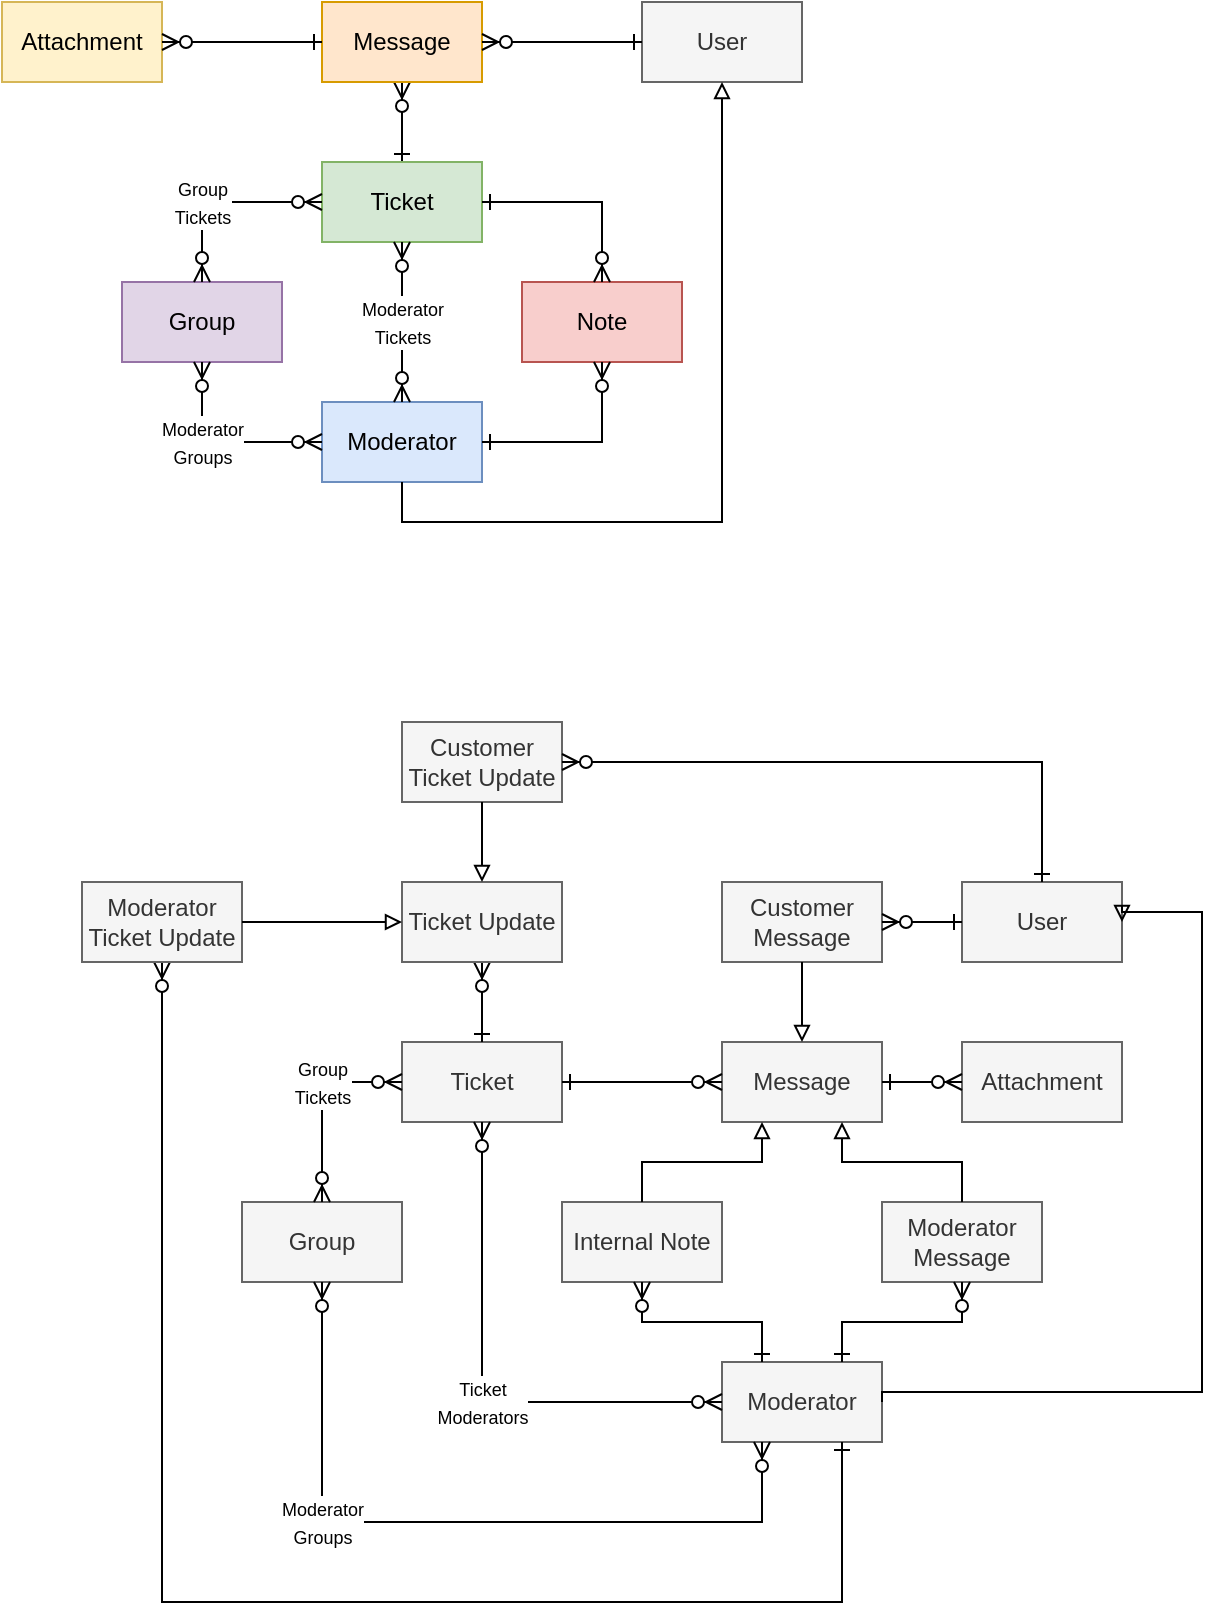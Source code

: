 <mxfile version="13.9.3" type="device"><diagram id="3AENRLrS1rhWcprdXuRo" name="Page-1"><mxGraphModel dx="825" dy="439" grid="1" gridSize="10" guides="1" tooltips="1" connect="1" arrows="1" fold="1" page="1" pageScale="1" pageWidth="827" pageHeight="1169" math="0" shadow="0"><root><mxCell id="0"/><mxCell id="1" parent="0"/><mxCell id="iunuia3AuWAtZcG6k-NJ-43" value="" style="edgeStyle=orthogonalEdgeStyle;rounded=0;orthogonalLoop=1;jettySize=auto;html=1;startArrow=ERone;startFill=0;endArrow=ERzeroToMany;endFill=1;exitX=0.5;exitY=0;exitDx=0;exitDy=0;entryX=0.5;entryY=1;entryDx=0;entryDy=0;" parent="1" source="iunuia3AuWAtZcG6k-NJ-1" target="iunuia3AuWAtZcG6k-NJ-42" edge="1"><mxGeometry relative="1" as="geometry"/></mxCell><mxCell id="iunuia3AuWAtZcG6k-NJ-1" value="Ticket" style="rounded=0;whiteSpace=wrap;html=1;fillColor=#d5e8d4;strokeColor=#82b366;" parent="1" vertex="1"><mxGeometry x="200" y="120" width="80" height="40" as="geometry"/></mxCell><mxCell id="iunuia3AuWAtZcG6k-NJ-2" value="User" style="rounded=0;whiteSpace=wrap;html=1;fillColor=#f5f5f5;strokeColor=#666666;fontColor=#333333;" parent="1" vertex="1"><mxGeometry x="360" y="40" width="80" height="40" as="geometry"/></mxCell><mxCell id="iunuia3AuWAtZcG6k-NJ-6" value="Moderator" style="rounded=0;whiteSpace=wrap;html=1;fillColor=#dae8fc;strokeColor=#6c8ebf;" parent="1" vertex="1"><mxGeometry x="200" y="240" width="80" height="40" as="geometry"/></mxCell><mxCell id="iunuia3AuWAtZcG6k-NJ-16" value="Group" style="rounded=0;whiteSpace=wrap;html=1;fillColor=#e1d5e7;strokeColor=#9673a6;" parent="1" vertex="1"><mxGeometry x="100" y="180" width="80" height="40" as="geometry"/></mxCell><mxCell id="iunuia3AuWAtZcG6k-NJ-36" value="" style="endArrow=block;html=1;strokeWidth=1;entryX=0.5;entryY=1;entryDx=0;entryDy=0;exitX=0.5;exitY=1;exitDx=0;exitDy=0;rounded=0;endFill=0;" parent="1" source="iunuia3AuWAtZcG6k-NJ-6" target="iunuia3AuWAtZcG6k-NJ-2" edge="1"><mxGeometry width="50" height="50" relative="1" as="geometry"><mxPoint x="50" y="50" as="sourcePoint"/><mxPoint x="210" y="-50" as="targetPoint"/><Array as="points"><mxPoint x="240" y="300"/><mxPoint x="400" y="300"/></Array></mxGeometry></mxCell><mxCell id="iunuia3AuWAtZcG6k-NJ-37" value="&lt;font style=&quot;font-size: 9px&quot;&gt;Moderator&lt;br&gt;Tickets&lt;/font&gt;" style="endArrow=ERzeroToMany;html=1;strokeWidth=1;entryX=0.5;entryY=0;entryDx=0;entryDy=0;exitX=0.5;exitY=1;exitDx=0;exitDy=0;rounded=0;startArrow=ERzeroToMany;startFill=1;endFill=1;" parent="1" source="iunuia3AuWAtZcG6k-NJ-1" target="iunuia3AuWAtZcG6k-NJ-6" edge="1"><mxGeometry width="50" height="50" relative="1" as="geometry"><mxPoint x="450" y="170" as="sourcePoint"/><mxPoint x="290" y="70" as="targetPoint"/><Array as="points"/><mxPoint as="offset"/></mxGeometry></mxCell><mxCell id="iunuia3AuWAtZcG6k-NJ-39" value="&lt;font style=&quot;font-size: 9px&quot;&gt;Moderator&lt;br&gt;Groups&lt;/font&gt;" style="endArrow=ERzeroToMany;html=1;strokeWidth=1;entryX=0;entryY=0.5;entryDx=0;entryDy=0;exitX=0.5;exitY=1;exitDx=0;exitDy=0;rounded=0;startArrow=ERzeroToMany;startFill=1;endFill=1;" parent="1" source="iunuia3AuWAtZcG6k-NJ-16" target="iunuia3AuWAtZcG6k-NJ-6" edge="1"><mxGeometry x="-0.2" width="50" height="50" relative="1" as="geometry"><mxPoint x="210" y="190" as="sourcePoint"/><mxPoint x="90" y="190" as="targetPoint"/><Array as="points"><mxPoint x="140" y="260"/></Array><mxPoint as="offset"/></mxGeometry></mxCell><mxCell id="iunuia3AuWAtZcG6k-NJ-40" value="&lt;font style=&quot;font-size: 9px&quot;&gt;Group&lt;br&gt;Tickets&lt;br&gt;&lt;/font&gt;" style="endArrow=ERzeroToMany;html=1;strokeWidth=1;entryX=0;entryY=0.5;entryDx=0;entryDy=0;exitX=0.5;exitY=0;exitDx=0;exitDy=0;rounded=0;startArrow=ERzeroToMany;startFill=1;endFill=1;" parent="1" source="iunuia3AuWAtZcG6k-NJ-16" target="iunuia3AuWAtZcG6k-NJ-1" edge="1"><mxGeometry x="-0.2" width="50" height="50" relative="1" as="geometry"><mxPoint x="290" y="190" as="sourcePoint"/><mxPoint x="410" y="190" as="targetPoint"/><Array as="points"><mxPoint x="140" y="140"/></Array><mxPoint as="offset"/></mxGeometry></mxCell><mxCell id="iunuia3AuWAtZcG6k-NJ-42" value="Message" style="rounded=0;whiteSpace=wrap;html=1;fillColor=#ffe6cc;strokeColor=#d79b00;" parent="1" vertex="1"><mxGeometry x="200" y="40" width="80" height="40" as="geometry"/></mxCell><mxCell id="iunuia3AuWAtZcG6k-NJ-44" value="" style="edgeStyle=orthogonalEdgeStyle;rounded=0;orthogonalLoop=1;jettySize=auto;html=1;startArrow=ERone;startFill=0;endArrow=ERzeroToMany;endFill=1;entryX=1;entryY=0.5;entryDx=0;entryDy=0;exitX=0;exitY=0.5;exitDx=0;exitDy=0;" parent="1" source="iunuia3AuWAtZcG6k-NJ-2" target="iunuia3AuWAtZcG6k-NJ-42" edge="1"><mxGeometry relative="1" as="geometry"><mxPoint x="210" y="70" as="sourcePoint"/><mxPoint x="90" y="70" as="targetPoint"/></mxGeometry></mxCell><mxCell id="iunuia3AuWAtZcG6k-NJ-45" value="Attachment" style="rounded=0;whiteSpace=wrap;html=1;fillColor=#fff2cc;strokeColor=#d6b656;" parent="1" vertex="1"><mxGeometry x="40" y="40" width="80" height="40" as="geometry"/></mxCell><mxCell id="iunuia3AuWAtZcG6k-NJ-46" value="" style="edgeStyle=orthogonalEdgeStyle;rounded=0;orthogonalLoop=1;jettySize=auto;html=1;startArrow=ERone;startFill=0;endArrow=ERzeroToMany;endFill=1;entryX=1;entryY=0.5;entryDx=0;entryDy=0;exitX=0;exitY=0.5;exitDx=0;exitDy=0;" parent="1" source="iunuia3AuWAtZcG6k-NJ-42" target="iunuia3AuWAtZcG6k-NJ-45" edge="1"><mxGeometry relative="1" as="geometry"><mxPoint x="250" y="-30" as="sourcePoint"/><mxPoint x="250" y="50" as="targetPoint"/></mxGeometry></mxCell><mxCell id="9eMFnhUDrpY-xiNaNsB7-2" value="Note" style="rounded=0;whiteSpace=wrap;html=1;fillColor=#f8cecc;strokeColor=#b85450;" parent="1" vertex="1"><mxGeometry x="300" y="180" width="80" height="40" as="geometry"/></mxCell><mxCell id="9eMFnhUDrpY-xiNaNsB7-3" value="" style="edgeStyle=orthogonalEdgeStyle;rounded=0;orthogonalLoop=1;jettySize=auto;html=1;startArrow=ERone;startFill=0;endArrow=ERzeroToMany;endFill=1;exitX=1;exitY=0.5;exitDx=0;exitDy=0;entryX=0.5;entryY=0;entryDx=0;entryDy=0;" parent="1" source="iunuia3AuWAtZcG6k-NJ-1" target="9eMFnhUDrpY-xiNaNsB7-2" edge="1"><mxGeometry relative="1" as="geometry"><mxPoint x="250" y="170" as="sourcePoint"/><mxPoint x="250" y="90" as="targetPoint"/></mxGeometry></mxCell><mxCell id="9eMFnhUDrpY-xiNaNsB7-4" value="" style="edgeStyle=orthogonalEdgeStyle;rounded=0;orthogonalLoop=1;jettySize=auto;html=1;startArrow=ERone;startFill=0;endArrow=ERzeroToMany;endFill=1;exitX=1;exitY=0.5;exitDx=0;exitDy=0;entryX=0.5;entryY=1;entryDx=0;entryDy=0;" parent="1" source="iunuia3AuWAtZcG6k-NJ-6" target="9eMFnhUDrpY-xiNaNsB7-2" edge="1"><mxGeometry relative="1" as="geometry"><mxPoint x="290" y="190" as="sourcePoint"/><mxPoint x="410" y="190" as="targetPoint"/></mxGeometry></mxCell><mxCell id="TeCXSPYCmc1HeljC-c8L-1" value="User" style="rounded=0;whiteSpace=wrap;html=1;fillColor=#f5f5f5;strokeColor=#666666;fontColor=#333333;" vertex="1" parent="1"><mxGeometry x="520" y="480" width="80" height="40" as="geometry"/></mxCell><mxCell id="TeCXSPYCmc1HeljC-c8L-2" value="Message" style="rounded=0;whiteSpace=wrap;html=1;fillColor=#f5f5f5;strokeColor=#666666;fontColor=#333333;" vertex="1" parent="1"><mxGeometry x="400" y="560" width="80" height="40" as="geometry"/></mxCell><mxCell id="TeCXSPYCmc1HeljC-c8L-3" value="Customer&lt;br&gt;Message" style="rounded=0;whiteSpace=wrap;html=1;fillColor=#f5f5f5;strokeColor=#666666;fontColor=#333333;" vertex="1" parent="1"><mxGeometry x="400" y="480" width="80" height="40" as="geometry"/></mxCell><mxCell id="TeCXSPYCmc1HeljC-c8L-4" value="Moderator Message" style="rounded=0;whiteSpace=wrap;html=1;fillColor=#f5f5f5;strokeColor=#666666;fontColor=#333333;" vertex="1" parent="1"><mxGeometry x="480" y="640" width="80" height="40" as="geometry"/></mxCell><mxCell id="TeCXSPYCmc1HeljC-c8L-5" value="Internal Note" style="rounded=0;whiteSpace=wrap;html=1;fillColor=#f5f5f5;strokeColor=#666666;fontColor=#333333;" vertex="1" parent="1"><mxGeometry x="320" y="640" width="80" height="40" as="geometry"/></mxCell><mxCell id="TeCXSPYCmc1HeljC-c8L-6" value="Ticket" style="rounded=0;whiteSpace=wrap;html=1;fillColor=#f5f5f5;strokeColor=#666666;fontColor=#333333;" vertex="1" parent="1"><mxGeometry x="240" y="560" width="80" height="40" as="geometry"/></mxCell><mxCell id="TeCXSPYCmc1HeljC-c8L-7" value="" style="edgeStyle=orthogonalEdgeStyle;rounded=0;orthogonalLoop=1;jettySize=auto;html=1;startArrow=ERone;startFill=0;endArrow=ERzeroToMany;endFill=1;entryX=0.5;entryY=1;entryDx=0;entryDy=0;exitX=0.5;exitY=0;exitDx=0;exitDy=0;" edge="1" parent="1" source="TeCXSPYCmc1HeljC-c8L-6" target="TeCXSPYCmc1HeljC-c8L-34"><mxGeometry relative="1" as="geometry"><mxPoint x="250" y="620" as="sourcePoint"/><mxPoint x="230" y="640" as="targetPoint"/></mxGeometry></mxCell><mxCell id="TeCXSPYCmc1HeljC-c8L-10" value="Moderator" style="rounded=0;whiteSpace=wrap;html=1;fillColor=#f5f5f5;strokeColor=#666666;fontColor=#333333;" vertex="1" parent="1"><mxGeometry x="400" y="720" width="80" height="40" as="geometry"/></mxCell><mxCell id="TeCXSPYCmc1HeljC-c8L-11" value="Attachment" style="rounded=0;whiteSpace=wrap;html=1;fillColor=#f5f5f5;strokeColor=#666666;fontColor=#333333;" vertex="1" parent="1"><mxGeometry x="520" y="560" width="80" height="40" as="geometry"/></mxCell><mxCell id="TeCXSPYCmc1HeljC-c8L-12" value="Group" style="rounded=0;whiteSpace=wrap;html=1;fillColor=#f5f5f5;strokeColor=#666666;fontColor=#333333;" vertex="1" parent="1"><mxGeometry x="160" y="640" width="80" height="40" as="geometry"/></mxCell><mxCell id="TeCXSPYCmc1HeljC-c8L-19" value="" style="edgeStyle=orthogonalEdgeStyle;rounded=0;orthogonalLoop=1;jettySize=auto;html=1;startArrow=ERone;startFill=0;endArrow=ERzeroToMany;endFill=1;exitX=1;exitY=0.5;exitDx=0;exitDy=0;entryX=0;entryY=0.5;entryDx=0;entryDy=0;" edge="1" parent="1" source="TeCXSPYCmc1HeljC-c8L-2" target="TeCXSPYCmc1HeljC-c8L-11"><mxGeometry relative="1" as="geometry"><mxPoint x="90" y="450" as="sourcePoint"/><mxPoint x="170" y="450" as="targetPoint"/></mxGeometry></mxCell><mxCell id="TeCXSPYCmc1HeljC-c8L-22" value="" style="edgeStyle=orthogonalEdgeStyle;rounded=0;orthogonalLoop=1;jettySize=auto;html=1;startArrow=ERone;startFill=0;endArrow=ERzeroToMany;endFill=1;exitX=1;exitY=0.5;exitDx=0;exitDy=0;entryX=0;entryY=0.5;entryDx=0;entryDy=0;" edge="1" parent="1" source="TeCXSPYCmc1HeljC-c8L-6" target="TeCXSPYCmc1HeljC-c8L-2"><mxGeometry relative="1" as="geometry"><mxPoint x="120" y="480" as="sourcePoint"/><mxPoint x="200" y="480" as="targetPoint"/></mxGeometry></mxCell><mxCell id="TeCXSPYCmc1HeljC-c8L-23" value="" style="edgeStyle=orthogonalEdgeStyle;rounded=0;orthogonalLoop=1;jettySize=auto;html=1;startArrow=none;startFill=0;endArrow=block;endFill=0;entryX=0.5;entryY=0;entryDx=0;entryDy=0;exitX=0.5;exitY=1;exitDx=0;exitDy=0;" edge="1" parent="1" source="TeCXSPYCmc1HeljC-c8L-3" target="TeCXSPYCmc1HeljC-c8L-2"><mxGeometry relative="1" as="geometry"><mxPoint x="90" y="490" as="sourcePoint"/><mxPoint x="170" y="490" as="targetPoint"/></mxGeometry></mxCell><mxCell id="TeCXSPYCmc1HeljC-c8L-24" value="" style="edgeStyle=orthogonalEdgeStyle;rounded=0;orthogonalLoop=1;jettySize=auto;html=1;startArrow=none;startFill=0;endArrow=block;endFill=0;entryX=0.25;entryY=1;entryDx=0;entryDy=0;exitX=0.5;exitY=0;exitDx=0;exitDy=0;" edge="1" parent="1" source="TeCXSPYCmc1HeljC-c8L-5" target="TeCXSPYCmc1HeljC-c8L-2"><mxGeometry relative="1" as="geometry"><mxPoint x="100" y="500" as="sourcePoint"/><mxPoint x="180" y="500" as="targetPoint"/></mxGeometry></mxCell><mxCell id="TeCXSPYCmc1HeljC-c8L-25" value="" style="edgeStyle=orthogonalEdgeStyle;rounded=0;orthogonalLoop=1;jettySize=auto;html=1;startArrow=none;startFill=0;endArrow=block;endFill=0;entryX=0.75;entryY=1;entryDx=0;entryDy=0;exitX=0.5;exitY=0;exitDx=0;exitDy=0;" edge="1" parent="1" source="TeCXSPYCmc1HeljC-c8L-4" target="TeCXSPYCmc1HeljC-c8L-2"><mxGeometry relative="1" as="geometry"><mxPoint x="110" y="510" as="sourcePoint"/><mxPoint x="190" y="510" as="targetPoint"/></mxGeometry></mxCell><mxCell id="TeCXSPYCmc1HeljC-c8L-26" value="" style="edgeStyle=orthogonalEdgeStyle;rounded=0;orthogonalLoop=1;jettySize=auto;html=1;startArrow=ERone;startFill=0;endArrow=ERzeroToMany;endFill=1;exitX=0.25;exitY=0;exitDx=0;exitDy=0;entryX=0.5;entryY=1;entryDx=0;entryDy=0;" edge="1" parent="1" source="TeCXSPYCmc1HeljC-c8L-10" target="TeCXSPYCmc1HeljC-c8L-5"><mxGeometry relative="1" as="geometry"><mxPoint x="90" y="450" as="sourcePoint"/><mxPoint x="170" y="450" as="targetPoint"/></mxGeometry></mxCell><mxCell id="TeCXSPYCmc1HeljC-c8L-27" value="" style="edgeStyle=orthogonalEdgeStyle;rounded=0;orthogonalLoop=1;jettySize=auto;html=1;startArrow=ERone;startFill=0;endArrow=ERzeroToMany;endFill=1;exitX=0.75;exitY=0;exitDx=0;exitDy=0;entryX=0.5;entryY=1;entryDx=0;entryDy=0;" edge="1" parent="1" source="TeCXSPYCmc1HeljC-c8L-10" target="TeCXSPYCmc1HeljC-c8L-4"><mxGeometry relative="1" as="geometry"><mxPoint x="100" y="460" as="sourcePoint"/><mxPoint x="180" y="460" as="targetPoint"/></mxGeometry></mxCell><mxCell id="TeCXSPYCmc1HeljC-c8L-28" value="&lt;font style=&quot;font-size: 9px&quot;&gt;Ticket&lt;br&gt;Moderators&lt;/font&gt;" style="edgeStyle=orthogonalEdgeStyle;rounded=0;orthogonalLoop=1;jettySize=auto;html=1;startArrow=ERzeroToMany;startFill=1;endArrow=ERzeroToMany;endFill=1;entryX=0;entryY=0.5;entryDx=0;entryDy=0;exitX=0.5;exitY=1;exitDx=0;exitDy=0;" edge="1" parent="1" source="TeCXSPYCmc1HeljC-c8L-6" target="TeCXSPYCmc1HeljC-c8L-10"><mxGeometry x="0.077" relative="1" as="geometry"><mxPoint x="90" y="450" as="sourcePoint"/><mxPoint x="170" y="450" as="targetPoint"/><mxPoint as="offset"/></mxGeometry></mxCell><mxCell id="TeCXSPYCmc1HeljC-c8L-30" value="&lt;font style=&quot;font-size: 9px&quot;&gt;Moderator&lt;br&gt;Groups&lt;/font&gt;" style="edgeStyle=orthogonalEdgeStyle;rounded=0;orthogonalLoop=1;jettySize=auto;html=1;startArrow=ERzeroToMany;startFill=1;endArrow=ERzeroToMany;endFill=1;exitX=0.5;exitY=1;exitDx=0;exitDy=0;entryX=0.25;entryY=1;entryDx=0;entryDy=0;" edge="1" parent="1" source="TeCXSPYCmc1HeljC-c8L-12" target="TeCXSPYCmc1HeljC-c8L-10"><mxGeometry x="-0.368" relative="1" as="geometry"><mxPoint x="90" y="450" as="sourcePoint"/><mxPoint x="470" y="830" as="targetPoint"/><Array as="points"><mxPoint x="200" y="800"/><mxPoint x="420" y="800"/></Array><mxPoint as="offset"/></mxGeometry></mxCell><mxCell id="TeCXSPYCmc1HeljC-c8L-31" value="&lt;font style=&quot;font-size: 9px&quot;&gt;Group&lt;br&gt;Tickets&lt;/font&gt;" style="edgeStyle=orthogonalEdgeStyle;rounded=0;orthogonalLoop=1;jettySize=auto;html=1;startArrow=ERzeroToMany;startFill=1;endArrow=ERzeroToMany;endFill=1;entryX=0;entryY=0.5;entryDx=0;entryDy=0;exitX=0.5;exitY=0;exitDx=0;exitDy=0;" edge="1" parent="1" source="TeCXSPYCmc1HeljC-c8L-12" target="TeCXSPYCmc1HeljC-c8L-6"><mxGeometry x="0.2" relative="1" as="geometry"><mxPoint x="100" y="460" as="sourcePoint"/><mxPoint x="180" y="460" as="targetPoint"/><Array as="points"/><mxPoint as="offset"/></mxGeometry></mxCell><mxCell id="TeCXSPYCmc1HeljC-c8L-32" value="" style="edgeStyle=orthogonalEdgeStyle;rounded=0;orthogonalLoop=1;jettySize=auto;html=1;startArrow=none;startFill=0;endArrow=block;endFill=0;entryX=1;entryY=0.5;entryDx=0;entryDy=0;exitX=1;exitY=0.5;exitDx=0;exitDy=0;" edge="1" parent="1" source="TeCXSPYCmc1HeljC-c8L-10" target="TeCXSPYCmc1HeljC-c8L-1"><mxGeometry relative="1" as="geometry"><mxPoint x="90" y="485" as="sourcePoint"/><mxPoint x="170" y="485" as="targetPoint"/><Array as="points"><mxPoint x="640" y="735"/><mxPoint x="640" y="495"/></Array></mxGeometry></mxCell><mxCell id="TeCXSPYCmc1HeljC-c8L-33" value="" style="edgeStyle=orthogonalEdgeStyle;rounded=0;orthogonalLoop=1;jettySize=auto;html=1;startArrow=ERone;startFill=0;endArrow=ERzeroToMany;endFill=1;entryX=1;entryY=0.5;entryDx=0;entryDy=0;exitX=0;exitY=0.5;exitDx=0;exitDy=0;" edge="1" parent="1" source="TeCXSPYCmc1HeljC-c8L-1" target="TeCXSPYCmc1HeljC-c8L-3"><mxGeometry relative="1" as="geometry"><mxPoint x="90" y="450" as="sourcePoint"/><mxPoint x="170" y="450" as="targetPoint"/></mxGeometry></mxCell><mxCell id="TeCXSPYCmc1HeljC-c8L-34" value="Ticket Update" style="rounded=0;whiteSpace=wrap;html=1;fillColor=#f5f5f5;strokeColor=#666666;fontColor=#333333;" vertex="1" parent="1"><mxGeometry x="240" y="480" width="80" height="40" as="geometry"/></mxCell><mxCell id="TeCXSPYCmc1HeljC-c8L-35" value="" style="edgeStyle=orthogonalEdgeStyle;rounded=0;orthogonalLoop=1;jettySize=auto;html=1;startArrow=ERone;startFill=0;endArrow=ERzeroToMany;endFill=1;exitX=0.75;exitY=1;exitDx=0;exitDy=0;entryX=0.5;entryY=1;entryDx=0;entryDy=0;" edge="1" parent="1" source="TeCXSPYCmc1HeljC-c8L-10" target="TeCXSPYCmc1HeljC-c8L-38"><mxGeometry relative="1" as="geometry"><mxPoint x="160" y="650" as="sourcePoint"/><mxPoint x="100" y="740" as="targetPoint"/><Array as="points"><mxPoint x="460" y="840"/><mxPoint x="120" y="840"/></Array></mxGeometry></mxCell><mxCell id="TeCXSPYCmc1HeljC-c8L-36" value="Customer Ticket Update" style="rounded=0;whiteSpace=wrap;html=1;fillColor=#f5f5f5;strokeColor=#666666;fontColor=#333333;" vertex="1" parent="1"><mxGeometry x="240" y="400" width="80" height="40" as="geometry"/></mxCell><mxCell id="TeCXSPYCmc1HeljC-c8L-37" value="" style="edgeStyle=orthogonalEdgeStyle;rounded=0;orthogonalLoop=1;jettySize=auto;html=1;startArrow=none;startFill=0;endArrow=block;endFill=0;entryX=0.5;entryY=0;entryDx=0;entryDy=0;exitX=0.5;exitY=1;exitDx=0;exitDy=0;" edge="1" parent="1" source="TeCXSPYCmc1HeljC-c8L-36" target="TeCXSPYCmc1HeljC-c8L-34"><mxGeometry relative="1" as="geometry"><mxPoint x="450" y="525" as="sourcePoint"/><mxPoint x="450" y="565" as="targetPoint"/></mxGeometry></mxCell><mxCell id="TeCXSPYCmc1HeljC-c8L-38" value="Moderator Ticket Update" style="rounded=0;whiteSpace=wrap;html=1;fillColor=#f5f5f5;strokeColor=#666666;fontColor=#333333;" vertex="1" parent="1"><mxGeometry x="80" y="480" width="80" height="40" as="geometry"/></mxCell><mxCell id="TeCXSPYCmc1HeljC-c8L-39" value="" style="edgeStyle=orthogonalEdgeStyle;rounded=0;orthogonalLoop=1;jettySize=auto;html=1;startArrow=none;startFill=0;endArrow=block;endFill=0;exitX=1;exitY=0.5;exitDx=0;exitDy=0;" edge="1" parent="1" source="TeCXSPYCmc1HeljC-c8L-38"><mxGeometry relative="1" as="geometry"><mxPoint x="290" y="455" as="sourcePoint"/><mxPoint x="240" y="500" as="targetPoint"/></mxGeometry></mxCell><mxCell id="TeCXSPYCmc1HeljC-c8L-40" value="" style="edgeStyle=orthogonalEdgeStyle;rounded=0;orthogonalLoop=1;jettySize=auto;html=1;startArrow=ERone;startFill=0;endArrow=ERzeroToMany;endFill=1;entryX=1;entryY=0.5;entryDx=0;entryDy=0;exitX=0.5;exitY=0;exitDx=0;exitDy=0;" edge="1" parent="1" source="TeCXSPYCmc1HeljC-c8L-1" target="TeCXSPYCmc1HeljC-c8L-36"><mxGeometry relative="1" as="geometry"><mxPoint x="290" y="565" as="sourcePoint"/><mxPoint x="290" y="525" as="targetPoint"/><Array as="points"><mxPoint x="560" y="420"/></Array></mxGeometry></mxCell></root></mxGraphModel></diagram></mxfile>